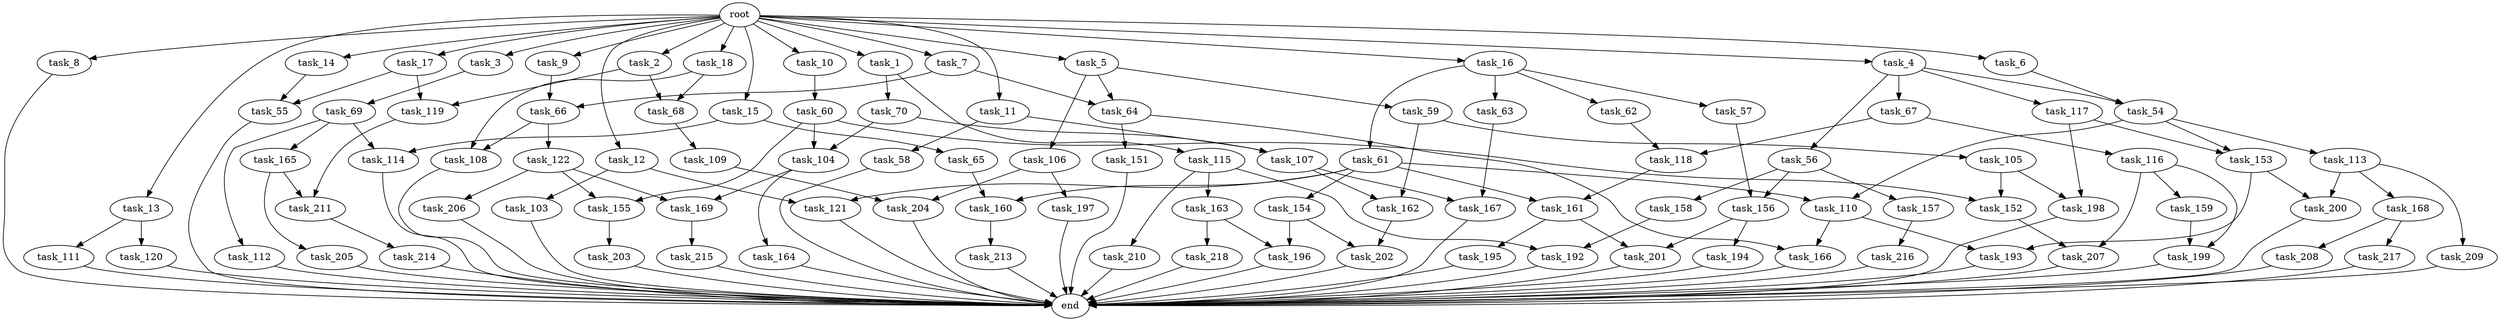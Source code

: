 digraph G {
  root [size="0.000000"];
  task_1 [size="10.240000"];
  task_2 [size="10.240000"];
  task_3 [size="10.240000"];
  task_4 [size="10.240000"];
  task_5 [size="10.240000"];
  task_6 [size="10.240000"];
  task_7 [size="10.240000"];
  task_8 [size="10.240000"];
  task_9 [size="10.240000"];
  task_10 [size="10.240000"];
  task_11 [size="10.240000"];
  task_12 [size="10.240000"];
  task_13 [size="10.240000"];
  task_14 [size="10.240000"];
  task_15 [size="10.240000"];
  task_16 [size="10.240000"];
  task_17 [size="10.240000"];
  task_18 [size="10.240000"];
  task_54 [size="8418135900.160000"];
  task_55 [size="1717986918.400000"];
  task_56 [size="4209067950.080000"];
  task_57 [size="773094113.280000"];
  task_58 [size="8589934592.000000"];
  task_59 [size="8589934592.000000"];
  task_60 [size="6957847019.520000"];
  task_61 [size="773094113.280000"];
  task_62 [size="773094113.280000"];
  task_63 [size="773094113.280000"];
  task_64 [size="15547781611.520000"];
  task_65 [size="3092376453.120000"];
  task_66 [size="7730941132.800000"];
  task_67 [size="4209067950.080000"];
  task_68 [size="10050223472.639999"];
  task_69 [size="1374389534.720000"];
  task_70 [size="343597383.680000"];
  task_103 [size="6957847019.520000"];
  task_104 [size="6270652252.160000"];
  task_105 [size="343597383.680000"];
  task_106 [size="8589934592.000000"];
  task_107 [size="9363028705.280001"];
  task_108 [size="9105330667.520000"];
  task_109 [size="6957847019.520000"];
  task_110 [size="5583457484.800000"];
  task_111 [size="1374389534.720000"];
  task_112 [size="2147483648.000000"];
  task_113 [size="4209067950.080000"];
  task_114 [size="5239860101.120000"];
  task_115 [size="343597383.680000"];
  task_116 [size="5497558138.880000"];
  task_117 [size="4209067950.080000"];
  task_118 [size="14087492730.880001"];
  task_119 [size="4466765987.840000"];
  task_120 [size="1374389534.720000"];
  task_121 [size="8332236554.240000"];
  task_122 [size="2147483648.000000"];
  task_151 [size="2147483648.000000"];
  task_152 [size="6270652252.160000"];
  task_153 [size="9706626088.960001"];
  task_154 [size="1374389534.720000"];
  task_155 [size="8589934592.000000"];
  task_156 [size="8332236554.240000"];
  task_157 [size="6957847019.520000"];
  task_158 [size="6957847019.520000"];
  task_159 [size="2147483648.000000"];
  task_160 [size="3521873182.720000"];
  task_161 [size="9964324126.719999"];
  task_162 [size="687194767.360000"];
  task_163 [size="773094113.280000"];
  task_164 [size="343597383.680000"];
  task_165 [size="2147483648.000000"];
  task_166 [size="9105330667.520000"];
  task_167 [size="8933531975.680000"];
  task_168 [size="343597383.680000"];
  task_169 [size="3435973836.800000"];
  task_192 [size="2920577761.280000"];
  task_193 [size="12455405158.400000"];
  task_194 [size="343597383.680000"];
  task_195 [size="3092376453.120000"];
  task_196 [size="12455405158.400000"];
  task_197 [size="5497558138.880000"];
  task_198 [size="6270652252.160000"];
  task_199 [size="2920577761.280000"];
  task_200 [size="5841155522.560000"];
  task_201 [size="3435973836.800000"];
  task_202 [size="6270652252.160000"];
  task_203 [size="343597383.680000"];
  task_204 [size="6871947673.600000"];
  task_205 [size="343597383.680000"];
  task_206 [size="3092376453.120000"];
  task_207 [size="9105330667.520000"];
  task_208 [size="3092376453.120000"];
  task_209 [size="343597383.680000"];
  task_210 [size="773094113.280000"];
  task_211 [size="5841155522.560000"];
  task_213 [size="773094113.280000"];
  task_214 [size="343597383.680000"];
  task_215 [size="343597383.680000"];
  task_216 [size="4209067950.080000"];
  task_217 [size="3092376453.120000"];
  task_218 [size="6957847019.520000"];
  end [size="0.000000"];

  root -> task_1 [size="1.000000"];
  root -> task_2 [size="1.000000"];
  root -> task_3 [size="1.000000"];
  root -> task_4 [size="1.000000"];
  root -> task_5 [size="1.000000"];
  root -> task_6 [size="1.000000"];
  root -> task_7 [size="1.000000"];
  root -> task_8 [size="1.000000"];
  root -> task_9 [size="1.000000"];
  root -> task_10 [size="1.000000"];
  root -> task_11 [size="1.000000"];
  root -> task_12 [size="1.000000"];
  root -> task_13 [size="1.000000"];
  root -> task_14 [size="1.000000"];
  root -> task_15 [size="1.000000"];
  root -> task_16 [size="1.000000"];
  root -> task_17 [size="1.000000"];
  root -> task_18 [size="1.000000"];
  task_1 -> task_70 [size="33554432.000000"];
  task_1 -> task_115 [size="33554432.000000"];
  task_2 -> task_68 [size="301989888.000000"];
  task_2 -> task_119 [size="301989888.000000"];
  task_3 -> task_69 [size="134217728.000000"];
  task_4 -> task_54 [size="411041792.000000"];
  task_4 -> task_56 [size="411041792.000000"];
  task_4 -> task_67 [size="411041792.000000"];
  task_4 -> task_117 [size="411041792.000000"];
  task_5 -> task_59 [size="838860800.000000"];
  task_5 -> task_64 [size="838860800.000000"];
  task_5 -> task_106 [size="838860800.000000"];
  task_6 -> task_54 [size="411041792.000000"];
  task_7 -> task_64 [size="679477248.000000"];
  task_7 -> task_66 [size="679477248.000000"];
  task_8 -> end [size="1.000000"];
  task_9 -> task_66 [size="75497472.000000"];
  task_10 -> task_60 [size="679477248.000000"];
  task_11 -> task_58 [size="838860800.000000"];
  task_11 -> task_107 [size="838860800.000000"];
  task_12 -> task_103 [size="679477248.000000"];
  task_12 -> task_121 [size="679477248.000000"];
  task_13 -> task_111 [size="134217728.000000"];
  task_13 -> task_120 [size="134217728.000000"];
  task_14 -> task_55 [size="33554432.000000"];
  task_15 -> task_65 [size="301989888.000000"];
  task_15 -> task_114 [size="301989888.000000"];
  task_16 -> task_57 [size="75497472.000000"];
  task_16 -> task_61 [size="75497472.000000"];
  task_16 -> task_62 [size="75497472.000000"];
  task_16 -> task_63 [size="75497472.000000"];
  task_17 -> task_55 [size="134217728.000000"];
  task_17 -> task_119 [size="134217728.000000"];
  task_18 -> task_68 [size="679477248.000000"];
  task_18 -> task_108 [size="679477248.000000"];
  task_54 -> task_110 [size="411041792.000000"];
  task_54 -> task_113 [size="411041792.000000"];
  task_54 -> task_153 [size="411041792.000000"];
  task_55 -> end [size="1.000000"];
  task_56 -> task_156 [size="679477248.000000"];
  task_56 -> task_157 [size="679477248.000000"];
  task_56 -> task_158 [size="679477248.000000"];
  task_57 -> task_156 [size="134217728.000000"];
  task_58 -> end [size="1.000000"];
  task_59 -> task_105 [size="33554432.000000"];
  task_59 -> task_162 [size="33554432.000000"];
  task_60 -> task_104 [size="536870912.000000"];
  task_60 -> task_152 [size="536870912.000000"];
  task_60 -> task_155 [size="536870912.000000"];
  task_61 -> task_110 [size="134217728.000000"];
  task_61 -> task_121 [size="134217728.000000"];
  task_61 -> task_154 [size="134217728.000000"];
  task_61 -> task_160 [size="134217728.000000"];
  task_61 -> task_161 [size="134217728.000000"];
  task_62 -> task_118 [size="838860800.000000"];
  task_63 -> task_167 [size="838860800.000000"];
  task_64 -> task_151 [size="209715200.000000"];
  task_64 -> task_166 [size="209715200.000000"];
  task_65 -> task_160 [size="209715200.000000"];
  task_66 -> task_108 [size="209715200.000000"];
  task_66 -> task_122 [size="209715200.000000"];
  task_67 -> task_116 [size="536870912.000000"];
  task_67 -> task_118 [size="536870912.000000"];
  task_68 -> task_109 [size="679477248.000000"];
  task_69 -> task_112 [size="209715200.000000"];
  task_69 -> task_114 [size="209715200.000000"];
  task_69 -> task_165 [size="209715200.000000"];
  task_70 -> task_104 [size="75497472.000000"];
  task_70 -> task_107 [size="75497472.000000"];
  task_103 -> end [size="1.000000"];
  task_104 -> task_164 [size="33554432.000000"];
  task_104 -> task_169 [size="33554432.000000"];
  task_105 -> task_152 [size="75497472.000000"];
  task_105 -> task_198 [size="75497472.000000"];
  task_106 -> task_197 [size="536870912.000000"];
  task_106 -> task_204 [size="536870912.000000"];
  task_107 -> task_162 [size="33554432.000000"];
  task_107 -> task_167 [size="33554432.000000"];
  task_108 -> end [size="1.000000"];
  task_109 -> task_204 [size="134217728.000000"];
  task_110 -> task_166 [size="679477248.000000"];
  task_110 -> task_193 [size="679477248.000000"];
  task_111 -> end [size="1.000000"];
  task_112 -> end [size="1.000000"];
  task_113 -> task_168 [size="33554432.000000"];
  task_113 -> task_200 [size="33554432.000000"];
  task_113 -> task_209 [size="33554432.000000"];
  task_114 -> end [size="1.000000"];
  task_115 -> task_163 [size="75497472.000000"];
  task_115 -> task_192 [size="75497472.000000"];
  task_115 -> task_210 [size="75497472.000000"];
  task_116 -> task_159 [size="209715200.000000"];
  task_116 -> task_199 [size="209715200.000000"];
  task_116 -> task_207 [size="209715200.000000"];
  task_117 -> task_153 [size="536870912.000000"];
  task_117 -> task_198 [size="536870912.000000"];
  task_118 -> task_161 [size="838860800.000000"];
  task_119 -> task_211 [size="536870912.000000"];
  task_120 -> end [size="1.000000"];
  task_121 -> end [size="1.000000"];
  task_122 -> task_155 [size="301989888.000000"];
  task_122 -> task_169 [size="301989888.000000"];
  task_122 -> task_206 [size="301989888.000000"];
  task_151 -> end [size="1.000000"];
  task_152 -> task_207 [size="679477248.000000"];
  task_153 -> task_193 [size="536870912.000000"];
  task_153 -> task_200 [size="536870912.000000"];
  task_154 -> task_196 [size="536870912.000000"];
  task_154 -> task_202 [size="536870912.000000"];
  task_155 -> task_203 [size="33554432.000000"];
  task_156 -> task_194 [size="33554432.000000"];
  task_156 -> task_201 [size="33554432.000000"];
  task_157 -> task_216 [size="411041792.000000"];
  task_158 -> task_192 [size="209715200.000000"];
  task_159 -> task_199 [size="75497472.000000"];
  task_160 -> task_213 [size="75497472.000000"];
  task_161 -> task_195 [size="301989888.000000"];
  task_161 -> task_201 [size="301989888.000000"];
  task_162 -> task_202 [size="75497472.000000"];
  task_163 -> task_196 [size="679477248.000000"];
  task_163 -> task_218 [size="679477248.000000"];
  task_164 -> end [size="1.000000"];
  task_165 -> task_205 [size="33554432.000000"];
  task_165 -> task_211 [size="33554432.000000"];
  task_166 -> end [size="1.000000"];
  task_167 -> end [size="1.000000"];
  task_168 -> task_208 [size="301989888.000000"];
  task_168 -> task_217 [size="301989888.000000"];
  task_169 -> task_215 [size="33554432.000000"];
  task_192 -> end [size="1.000000"];
  task_193 -> end [size="1.000000"];
  task_194 -> end [size="1.000000"];
  task_195 -> end [size="1.000000"];
  task_196 -> end [size="1.000000"];
  task_197 -> end [size="1.000000"];
  task_198 -> end [size="1.000000"];
  task_199 -> end [size="1.000000"];
  task_200 -> end [size="1.000000"];
  task_201 -> end [size="1.000000"];
  task_202 -> end [size="1.000000"];
  task_203 -> end [size="1.000000"];
  task_204 -> end [size="1.000000"];
  task_205 -> end [size="1.000000"];
  task_206 -> end [size="1.000000"];
  task_207 -> end [size="1.000000"];
  task_208 -> end [size="1.000000"];
  task_209 -> end [size="1.000000"];
  task_210 -> end [size="1.000000"];
  task_211 -> task_214 [size="33554432.000000"];
  task_213 -> end [size="1.000000"];
  task_214 -> end [size="1.000000"];
  task_215 -> end [size="1.000000"];
  task_216 -> end [size="1.000000"];
  task_217 -> end [size="1.000000"];
  task_218 -> end [size="1.000000"];
}
